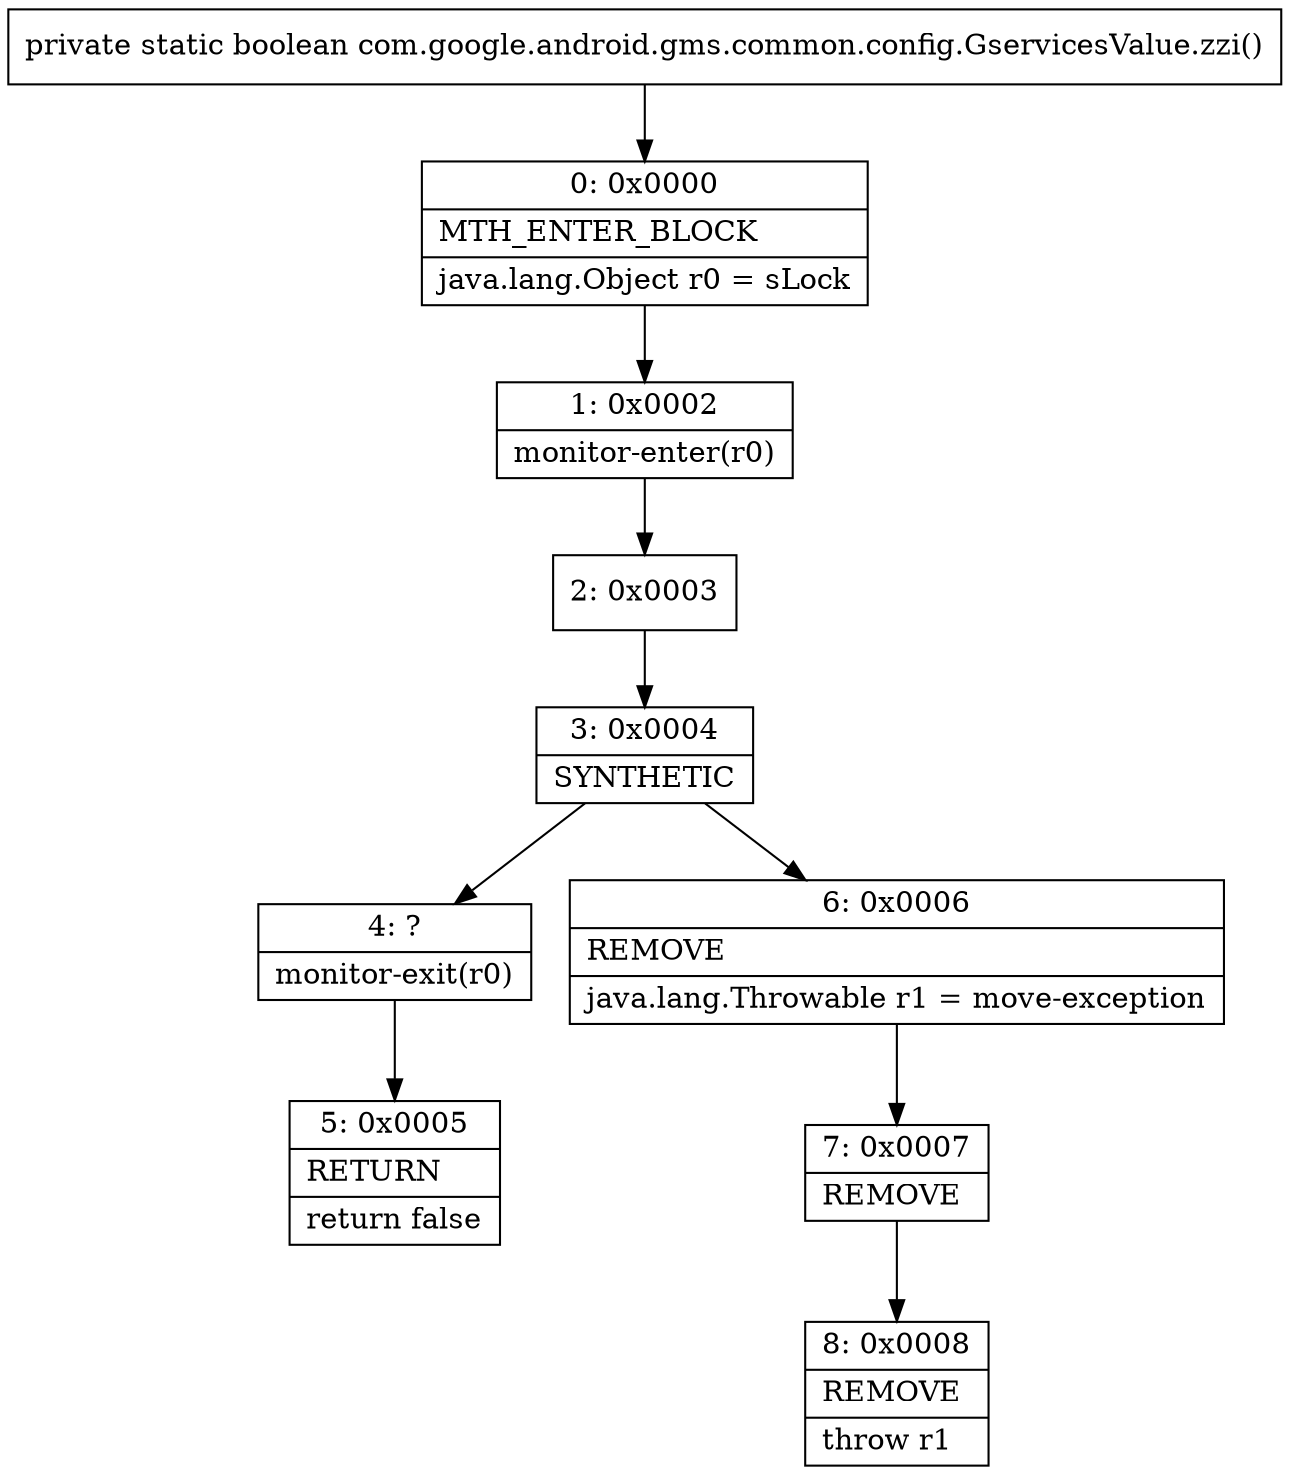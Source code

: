 digraph "CFG forcom.google.android.gms.common.config.GservicesValue.zzi()Z" {
Node_0 [shape=record,label="{0\:\ 0x0000|MTH_ENTER_BLOCK\l|java.lang.Object r0 = sLock\l}"];
Node_1 [shape=record,label="{1\:\ 0x0002|monitor\-enter(r0)\l}"];
Node_2 [shape=record,label="{2\:\ 0x0003}"];
Node_3 [shape=record,label="{3\:\ 0x0004|SYNTHETIC\l}"];
Node_4 [shape=record,label="{4\:\ ?|monitor\-exit(r0)\l}"];
Node_5 [shape=record,label="{5\:\ 0x0005|RETURN\l|return false\l}"];
Node_6 [shape=record,label="{6\:\ 0x0006|REMOVE\l|java.lang.Throwable r1 = move\-exception\l}"];
Node_7 [shape=record,label="{7\:\ 0x0007|REMOVE\l}"];
Node_8 [shape=record,label="{8\:\ 0x0008|REMOVE\l|throw r1\l}"];
MethodNode[shape=record,label="{private static boolean com.google.android.gms.common.config.GservicesValue.zzi() }"];
MethodNode -> Node_0;
Node_0 -> Node_1;
Node_1 -> Node_2;
Node_2 -> Node_3;
Node_3 -> Node_4;
Node_3 -> Node_6;
Node_4 -> Node_5;
Node_6 -> Node_7;
Node_7 -> Node_8;
}

